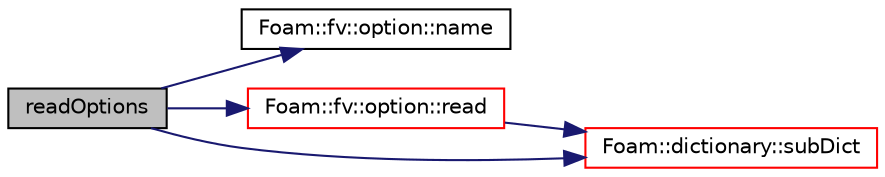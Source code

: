 digraph "readOptions"
{
  bgcolor="transparent";
  edge [fontname="Helvetica",fontsize="10",labelfontname="Helvetica",labelfontsize="10"];
  node [fontname="Helvetica",fontsize="10",shape=record];
  rankdir="LR";
  Node370 [label="readOptions",height=0.2,width=0.4,color="black", fillcolor="grey75", style="filled", fontcolor="black"];
  Node370 -> Node371 [color="midnightblue",fontsize="10",style="solid",fontname="Helvetica"];
  Node371 [label="Foam::fv::option::name",height=0.2,width=0.4,color="black",URL="$a22661.html#ade4113569ef0db70665fded275a5e38e",tooltip="Return const access to the source name. "];
  Node370 -> Node372 [color="midnightblue",fontsize="10",style="solid",fontname="Helvetica"];
  Node372 [label="Foam::fv::option::read",height=0.2,width=0.4,color="red",URL="$a22661.html#a6ce0c64db98eb6144d363dbfc86104eb",tooltip="Read source dictionary. "];
  Node372 -> Node377 [color="midnightblue",fontsize="10",style="solid",fontname="Helvetica"];
  Node377 [label="Foam::dictionary::subDict",height=0.2,width=0.4,color="red",URL="$a27129.html#aaa26b5f2da6aff5a6a59af5407f1bf59",tooltip="Find and return a sub-dictionary. "];
  Node370 -> Node377 [color="midnightblue",fontsize="10",style="solid",fontname="Helvetica"];
}
